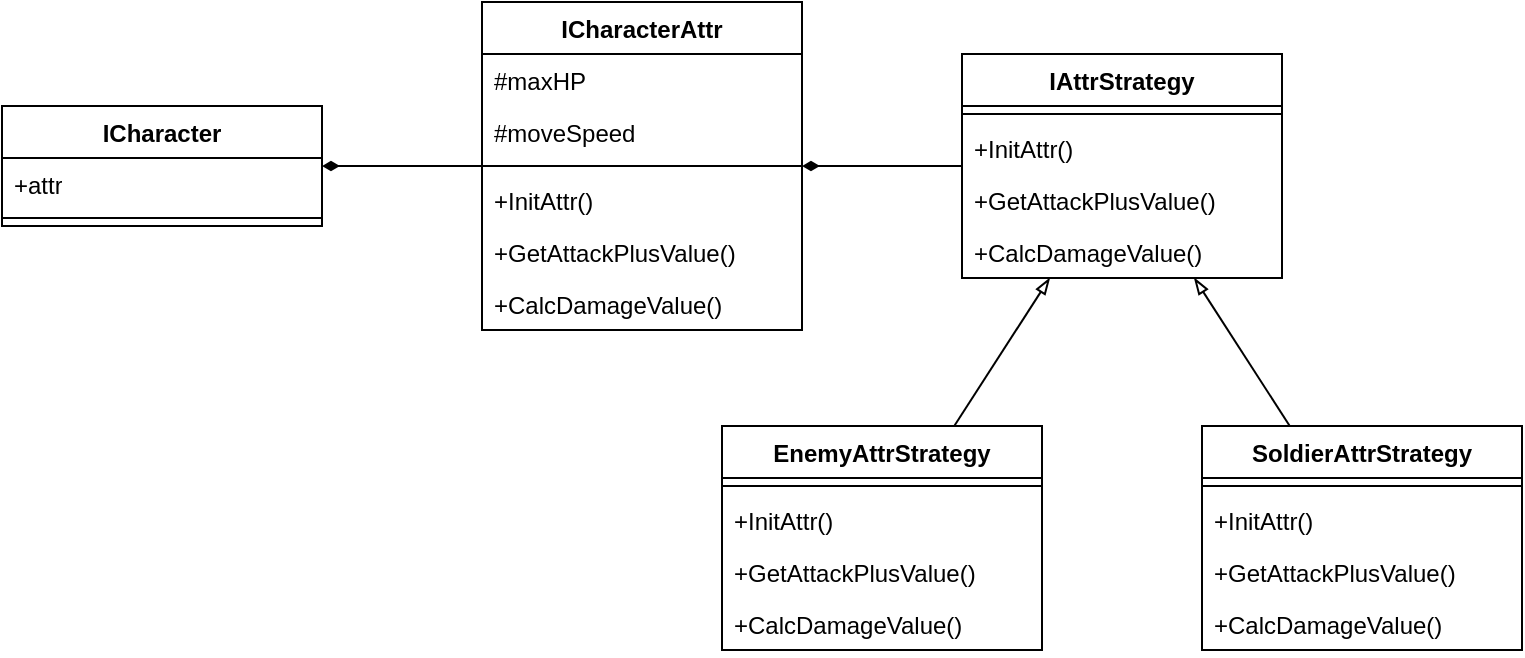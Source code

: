 <mxfile version="22.1.11" type="device">
  <diagram name="第 1 页" id="F3VY6Xae8gYskk0_q7No">
    <mxGraphModel dx="1434" dy="844" grid="1" gridSize="10" guides="1" tooltips="1" connect="1" arrows="1" fold="1" page="1" pageScale="1" pageWidth="827" pageHeight="1169" math="0" shadow="0">
      <root>
        <mxCell id="0" />
        <mxCell id="1" parent="0" />
        <mxCell id="JhI2HJZZpfxTLP5SmxNb-1" value="ICharacter" style="swimlane;fontStyle=1;align=center;verticalAlign=top;childLayout=stackLayout;horizontal=1;startSize=26;horizontalStack=0;resizeParent=1;resizeParentMax=0;resizeLast=0;collapsible=1;marginBottom=0;whiteSpace=wrap;html=1;" vertex="1" parent="1">
          <mxGeometry y="280" width="160" height="60" as="geometry" />
        </mxCell>
        <mxCell id="JhI2HJZZpfxTLP5SmxNb-2" value="+attr" style="text;strokeColor=none;fillColor=none;align=left;verticalAlign=top;spacingLeft=4;spacingRight=4;overflow=hidden;rotatable=0;points=[[0,0.5],[1,0.5]];portConstraint=eastwest;whiteSpace=wrap;html=1;" vertex="1" parent="JhI2HJZZpfxTLP5SmxNb-1">
          <mxGeometry y="26" width="160" height="26" as="geometry" />
        </mxCell>
        <mxCell id="JhI2HJZZpfxTLP5SmxNb-3" value="" style="line;strokeWidth=1;fillColor=none;align=left;verticalAlign=middle;spacingTop=-1;spacingLeft=3;spacingRight=3;rotatable=0;labelPosition=right;points=[];portConstraint=eastwest;strokeColor=inherit;" vertex="1" parent="JhI2HJZZpfxTLP5SmxNb-1">
          <mxGeometry y="52" width="160" height="8" as="geometry" />
        </mxCell>
        <mxCell id="JhI2HJZZpfxTLP5SmxNb-29" style="edgeStyle=none;rounded=0;orthogonalLoop=1;jettySize=auto;html=1;endArrow=diamondThin;endFill=1;" edge="1" parent="1" source="JhI2HJZZpfxTLP5SmxNb-5" target="JhI2HJZZpfxTLP5SmxNb-1">
          <mxGeometry relative="1" as="geometry" />
        </mxCell>
        <mxCell id="JhI2HJZZpfxTLP5SmxNb-5" value="ICharacterAttr" style="swimlane;fontStyle=1;align=center;verticalAlign=top;childLayout=stackLayout;horizontal=1;startSize=26;horizontalStack=0;resizeParent=1;resizeParentMax=0;resizeLast=0;collapsible=1;marginBottom=0;whiteSpace=wrap;html=1;" vertex="1" parent="1">
          <mxGeometry x="240" y="228" width="160" height="164" as="geometry" />
        </mxCell>
        <mxCell id="JhI2HJZZpfxTLP5SmxNb-6" value="#maxHP" style="text;strokeColor=none;fillColor=none;align=left;verticalAlign=top;spacingLeft=4;spacingRight=4;overflow=hidden;rotatable=0;points=[[0,0.5],[1,0.5]];portConstraint=eastwest;whiteSpace=wrap;html=1;" vertex="1" parent="JhI2HJZZpfxTLP5SmxNb-5">
          <mxGeometry y="26" width="160" height="26" as="geometry" />
        </mxCell>
        <mxCell id="JhI2HJZZpfxTLP5SmxNb-9" value="#moveSpeed" style="text;strokeColor=none;fillColor=none;align=left;verticalAlign=top;spacingLeft=4;spacingRight=4;overflow=hidden;rotatable=0;points=[[0,0.5],[1,0.5]];portConstraint=eastwest;whiteSpace=wrap;html=1;" vertex="1" parent="JhI2HJZZpfxTLP5SmxNb-5">
          <mxGeometry y="52" width="160" height="26" as="geometry" />
        </mxCell>
        <mxCell id="JhI2HJZZpfxTLP5SmxNb-7" value="" style="line;strokeWidth=1;fillColor=none;align=left;verticalAlign=middle;spacingTop=-1;spacingLeft=3;spacingRight=3;rotatable=0;labelPosition=right;points=[];portConstraint=eastwest;strokeColor=inherit;" vertex="1" parent="JhI2HJZZpfxTLP5SmxNb-5">
          <mxGeometry y="78" width="160" height="8" as="geometry" />
        </mxCell>
        <mxCell id="JhI2HJZZpfxTLP5SmxNb-8" value="+InitAttr()" style="text;strokeColor=none;fillColor=none;align=left;verticalAlign=top;spacingLeft=4;spacingRight=4;overflow=hidden;rotatable=0;points=[[0,0.5],[1,0.5]];portConstraint=eastwest;whiteSpace=wrap;html=1;" vertex="1" parent="JhI2HJZZpfxTLP5SmxNb-5">
          <mxGeometry y="86" width="160" height="26" as="geometry" />
        </mxCell>
        <mxCell id="JhI2HJZZpfxTLP5SmxNb-10" value="+GetAttackPlusValue()" style="text;strokeColor=none;fillColor=none;align=left;verticalAlign=top;spacingLeft=4;spacingRight=4;overflow=hidden;rotatable=0;points=[[0,0.5],[1,0.5]];portConstraint=eastwest;whiteSpace=wrap;html=1;" vertex="1" parent="JhI2HJZZpfxTLP5SmxNb-5">
          <mxGeometry y="112" width="160" height="26" as="geometry" />
        </mxCell>
        <mxCell id="JhI2HJZZpfxTLP5SmxNb-11" value="+CalcDamageValue()" style="text;strokeColor=none;fillColor=none;align=left;verticalAlign=top;spacingLeft=4;spacingRight=4;overflow=hidden;rotatable=0;points=[[0,0.5],[1,0.5]];portConstraint=eastwest;whiteSpace=wrap;html=1;" vertex="1" parent="JhI2HJZZpfxTLP5SmxNb-5">
          <mxGeometry y="138" width="160" height="26" as="geometry" />
        </mxCell>
        <mxCell id="JhI2HJZZpfxTLP5SmxNb-30" style="edgeStyle=none;rounded=0;orthogonalLoop=1;jettySize=auto;html=1;endArrow=diamondThin;endFill=1;" edge="1" parent="1" source="JhI2HJZZpfxTLP5SmxNb-12" target="JhI2HJZZpfxTLP5SmxNb-5">
          <mxGeometry relative="1" as="geometry" />
        </mxCell>
        <mxCell id="JhI2HJZZpfxTLP5SmxNb-12" value="IAttrStrategy" style="swimlane;fontStyle=1;align=center;verticalAlign=top;childLayout=stackLayout;horizontal=1;startSize=26;horizontalStack=0;resizeParent=1;resizeParentMax=0;resizeLast=0;collapsible=1;marginBottom=0;whiteSpace=wrap;html=1;" vertex="1" parent="1">
          <mxGeometry x="480" y="254" width="160" height="112" as="geometry" />
        </mxCell>
        <mxCell id="JhI2HJZZpfxTLP5SmxNb-15" value="" style="line;strokeWidth=1;fillColor=none;align=left;verticalAlign=middle;spacingTop=-1;spacingLeft=3;spacingRight=3;rotatable=0;labelPosition=right;points=[];portConstraint=eastwest;strokeColor=inherit;" vertex="1" parent="JhI2HJZZpfxTLP5SmxNb-12">
          <mxGeometry y="26" width="160" height="8" as="geometry" />
        </mxCell>
        <mxCell id="JhI2HJZZpfxTLP5SmxNb-16" value="+InitAttr()" style="text;strokeColor=none;fillColor=none;align=left;verticalAlign=top;spacingLeft=4;spacingRight=4;overflow=hidden;rotatable=0;points=[[0,0.5],[1,0.5]];portConstraint=eastwest;whiteSpace=wrap;html=1;" vertex="1" parent="JhI2HJZZpfxTLP5SmxNb-12">
          <mxGeometry y="34" width="160" height="26" as="geometry" />
        </mxCell>
        <mxCell id="JhI2HJZZpfxTLP5SmxNb-17" value="+GetAttackPlusValue()" style="text;strokeColor=none;fillColor=none;align=left;verticalAlign=top;spacingLeft=4;spacingRight=4;overflow=hidden;rotatable=0;points=[[0,0.5],[1,0.5]];portConstraint=eastwest;whiteSpace=wrap;html=1;" vertex="1" parent="JhI2HJZZpfxTLP5SmxNb-12">
          <mxGeometry y="60" width="160" height="26" as="geometry" />
        </mxCell>
        <mxCell id="JhI2HJZZpfxTLP5SmxNb-18" value="+CalcDamageValue()" style="text;strokeColor=none;fillColor=none;align=left;verticalAlign=top;spacingLeft=4;spacingRight=4;overflow=hidden;rotatable=0;points=[[0,0.5],[1,0.5]];portConstraint=eastwest;whiteSpace=wrap;html=1;" vertex="1" parent="JhI2HJZZpfxTLP5SmxNb-12">
          <mxGeometry y="86" width="160" height="26" as="geometry" />
        </mxCell>
        <mxCell id="JhI2HJZZpfxTLP5SmxNb-31" style="edgeStyle=none;rounded=0;orthogonalLoop=1;jettySize=auto;html=1;endArrow=blockThin;endFill=0;" edge="1" parent="1" source="JhI2HJZZpfxTLP5SmxNb-19" target="JhI2HJZZpfxTLP5SmxNb-12">
          <mxGeometry relative="1" as="geometry" />
        </mxCell>
        <mxCell id="JhI2HJZZpfxTLP5SmxNb-19" value="EnemyAttrStrategy" style="swimlane;fontStyle=1;align=center;verticalAlign=top;childLayout=stackLayout;horizontal=1;startSize=26;horizontalStack=0;resizeParent=1;resizeParentMax=0;resizeLast=0;collapsible=1;marginBottom=0;whiteSpace=wrap;html=1;" vertex="1" parent="1">
          <mxGeometry x="360" y="440" width="160" height="112" as="geometry" />
        </mxCell>
        <mxCell id="JhI2HJZZpfxTLP5SmxNb-20" value="" style="line;strokeWidth=1;fillColor=none;align=left;verticalAlign=middle;spacingTop=-1;spacingLeft=3;spacingRight=3;rotatable=0;labelPosition=right;points=[];portConstraint=eastwest;strokeColor=inherit;" vertex="1" parent="JhI2HJZZpfxTLP5SmxNb-19">
          <mxGeometry y="26" width="160" height="8" as="geometry" />
        </mxCell>
        <mxCell id="JhI2HJZZpfxTLP5SmxNb-21" value="+InitAttr()" style="text;strokeColor=none;fillColor=none;align=left;verticalAlign=top;spacingLeft=4;spacingRight=4;overflow=hidden;rotatable=0;points=[[0,0.5],[1,0.5]];portConstraint=eastwest;whiteSpace=wrap;html=1;" vertex="1" parent="JhI2HJZZpfxTLP5SmxNb-19">
          <mxGeometry y="34" width="160" height="26" as="geometry" />
        </mxCell>
        <mxCell id="JhI2HJZZpfxTLP5SmxNb-22" value="+GetAttackPlusValue()" style="text;strokeColor=none;fillColor=none;align=left;verticalAlign=top;spacingLeft=4;spacingRight=4;overflow=hidden;rotatable=0;points=[[0,0.5],[1,0.5]];portConstraint=eastwest;whiteSpace=wrap;html=1;" vertex="1" parent="JhI2HJZZpfxTLP5SmxNb-19">
          <mxGeometry y="60" width="160" height="26" as="geometry" />
        </mxCell>
        <mxCell id="JhI2HJZZpfxTLP5SmxNb-23" value="+CalcDamageValue()" style="text;strokeColor=none;fillColor=none;align=left;verticalAlign=top;spacingLeft=4;spacingRight=4;overflow=hidden;rotatable=0;points=[[0,0.5],[1,0.5]];portConstraint=eastwest;whiteSpace=wrap;html=1;" vertex="1" parent="JhI2HJZZpfxTLP5SmxNb-19">
          <mxGeometry y="86" width="160" height="26" as="geometry" />
        </mxCell>
        <mxCell id="JhI2HJZZpfxTLP5SmxNb-32" style="edgeStyle=none;rounded=0;orthogonalLoop=1;jettySize=auto;html=1;endArrow=blockThin;endFill=0;" edge="1" parent="1" source="JhI2HJZZpfxTLP5SmxNb-24" target="JhI2HJZZpfxTLP5SmxNb-12">
          <mxGeometry relative="1" as="geometry" />
        </mxCell>
        <mxCell id="JhI2HJZZpfxTLP5SmxNb-24" value="SoldierAttrStrategy" style="swimlane;fontStyle=1;align=center;verticalAlign=top;childLayout=stackLayout;horizontal=1;startSize=26;horizontalStack=0;resizeParent=1;resizeParentMax=0;resizeLast=0;collapsible=1;marginBottom=0;whiteSpace=wrap;html=1;" vertex="1" parent="1">
          <mxGeometry x="600" y="440" width="160" height="112" as="geometry" />
        </mxCell>
        <mxCell id="JhI2HJZZpfxTLP5SmxNb-25" value="" style="line;strokeWidth=1;fillColor=none;align=left;verticalAlign=middle;spacingTop=-1;spacingLeft=3;spacingRight=3;rotatable=0;labelPosition=right;points=[];portConstraint=eastwest;strokeColor=inherit;" vertex="1" parent="JhI2HJZZpfxTLP5SmxNb-24">
          <mxGeometry y="26" width="160" height="8" as="geometry" />
        </mxCell>
        <mxCell id="JhI2HJZZpfxTLP5SmxNb-26" value="+InitAttr()" style="text;strokeColor=none;fillColor=none;align=left;verticalAlign=top;spacingLeft=4;spacingRight=4;overflow=hidden;rotatable=0;points=[[0,0.5],[1,0.5]];portConstraint=eastwest;whiteSpace=wrap;html=1;" vertex="1" parent="JhI2HJZZpfxTLP5SmxNb-24">
          <mxGeometry y="34" width="160" height="26" as="geometry" />
        </mxCell>
        <mxCell id="JhI2HJZZpfxTLP5SmxNb-27" value="+GetAttackPlusValue()" style="text;strokeColor=none;fillColor=none;align=left;verticalAlign=top;spacingLeft=4;spacingRight=4;overflow=hidden;rotatable=0;points=[[0,0.5],[1,0.5]];portConstraint=eastwest;whiteSpace=wrap;html=1;" vertex="1" parent="JhI2HJZZpfxTLP5SmxNb-24">
          <mxGeometry y="60" width="160" height="26" as="geometry" />
        </mxCell>
        <mxCell id="JhI2HJZZpfxTLP5SmxNb-28" value="+CalcDamageValue()" style="text;strokeColor=none;fillColor=none;align=left;verticalAlign=top;spacingLeft=4;spacingRight=4;overflow=hidden;rotatable=0;points=[[0,0.5],[1,0.5]];portConstraint=eastwest;whiteSpace=wrap;html=1;" vertex="1" parent="JhI2HJZZpfxTLP5SmxNb-24">
          <mxGeometry y="86" width="160" height="26" as="geometry" />
        </mxCell>
      </root>
    </mxGraphModel>
  </diagram>
</mxfile>
